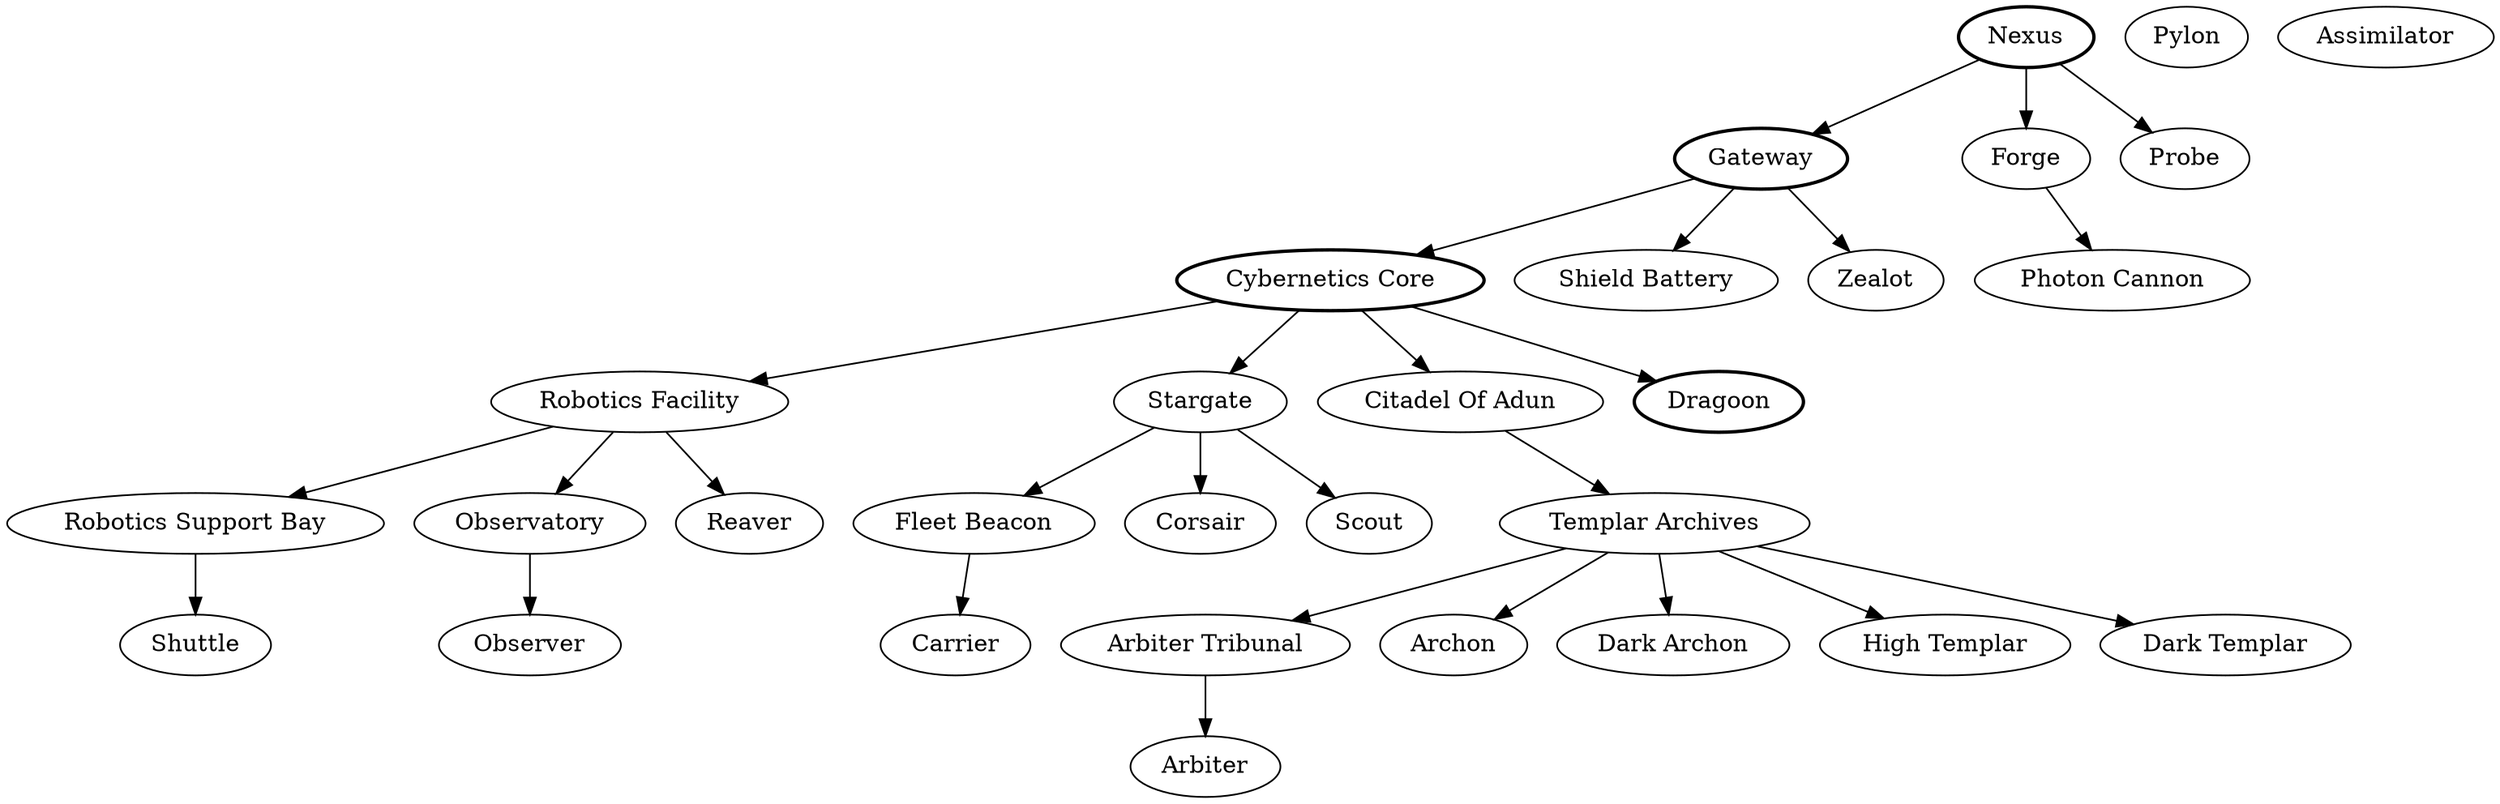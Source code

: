 digraph G {
0 [depth=0, label=Nexus, penwidth=2, strength=2, x=0, y=0, z=0];
1 [depth=2147483647, label=Pylon, penwidth=1, strength=1, x=0, y=0, z=0];
2 [depth=2147483647, label=Assimilator, penwidth=1, strength=1, x=0, y=0, z=0];
3 [depth=1, label=Gateway, penwidth=2, strength=2, x=0, y=0, z=0];
4 [depth=1, label=Forge, penwidth=1, strength=1, x=0, y=0, z=0];
5 [depth=1, label=Probe, penwidth=1, strength=1, x=0, y=0, z=0];
6 [depth=2, label="Cybernetics Core", penwidth=2, strength=2, x=0, y=0, z=0];
7 [depth=2, label="Shield Battery", penwidth=1, strength=1, x=0, y=0, z=0];
8 [depth=2, label="Photon Cannon", penwidth=1, strength=1, x=0, y=0, z=0];
9 [depth=2, label=Zealot, penwidth=1, strength=1, x=0, y=0, z=0];
10 [depth=3, label="Robotics Facility", penwidth=1, strength=1, x=0, y=0, z=0];
11 [depth=3, label=Stargate, penwidth=1, strength=1, x=0, y=0, z=0];
12 [depth=3, label="Citadel Of Adun", penwidth=1, strength=1, x=0, y=0, z=0];
13 [depth=3, label=Dragoon, penwidth=2, strength=2, x=0, y=0, z=0];
14 [depth=4, label="Robotics Support Bay", penwidth=1, strength=1, x=0, y=0, z=0];
15 [depth=4, label=Observatory, penwidth=1, strength=1, x=0, y=0, z=0];
16 [depth=4, label="Fleet Beacon", penwidth=1, strength=1, x=0, y=0, z=0];
17 [depth=4, label="Templar Archives", penwidth=1, strength=1, x=0, y=0, z=0];
18 [depth=4, label=Reaver, penwidth=1, strength=1, x=0, y=0, z=0];
19 [depth=4, label=Corsair, penwidth=1, strength=1, x=0, y=0, z=0];
20 [depth=4, label=Scout, penwidth=1, strength=1, x=0, y=0, z=0];
21 [depth=5, label="Arbiter Tribunal", penwidth=1, strength=1, x=0, y=0, z=0];
22 [depth=5, label=Shuttle, penwidth=1, strength=1, x=0, y=0, z=0];
23 [depth=5, label=Observer, penwidth=1, strength=1, x=0, y=0, z=0];
24 [depth=5, label=Carrier, penwidth=1, strength=1, x=0, y=0, z=0];
25 [depth=5, label=Archon, penwidth=1, strength=1, x=0, y=0, z=0];
26 [depth=5, label="Dark Archon", penwidth=1, strength=1, x=0, y=0, z=0];
27 [depth=5, label="High Templar", penwidth=1, strength=1, x=0, y=0, z=0];
28 [depth=5, label="Dark Templar", penwidth=1, strength=1, x=0, y=0, z=0];
29 [depth=6, label=Arbiter, penwidth=1, strength=1, x=0, y=0, z=0];
0->3 ;
0->4 ;
0->5 ;
3->6 ;
3->7 ;
4->8 ;
3->9 ;
6->10 ;
6->11 ;
6->12 ;
6->13 ;
10->14 ;
10->15 ;
11->16 ;
12->17 ;
10->18 ;
11->19 ;
11->20 ;
17->21 ;
14->22 ;
15->23 ;
16->24 ;
17->25 ;
17->26 ;
17->27 ;
17->28 ;
21->29 ;
}
